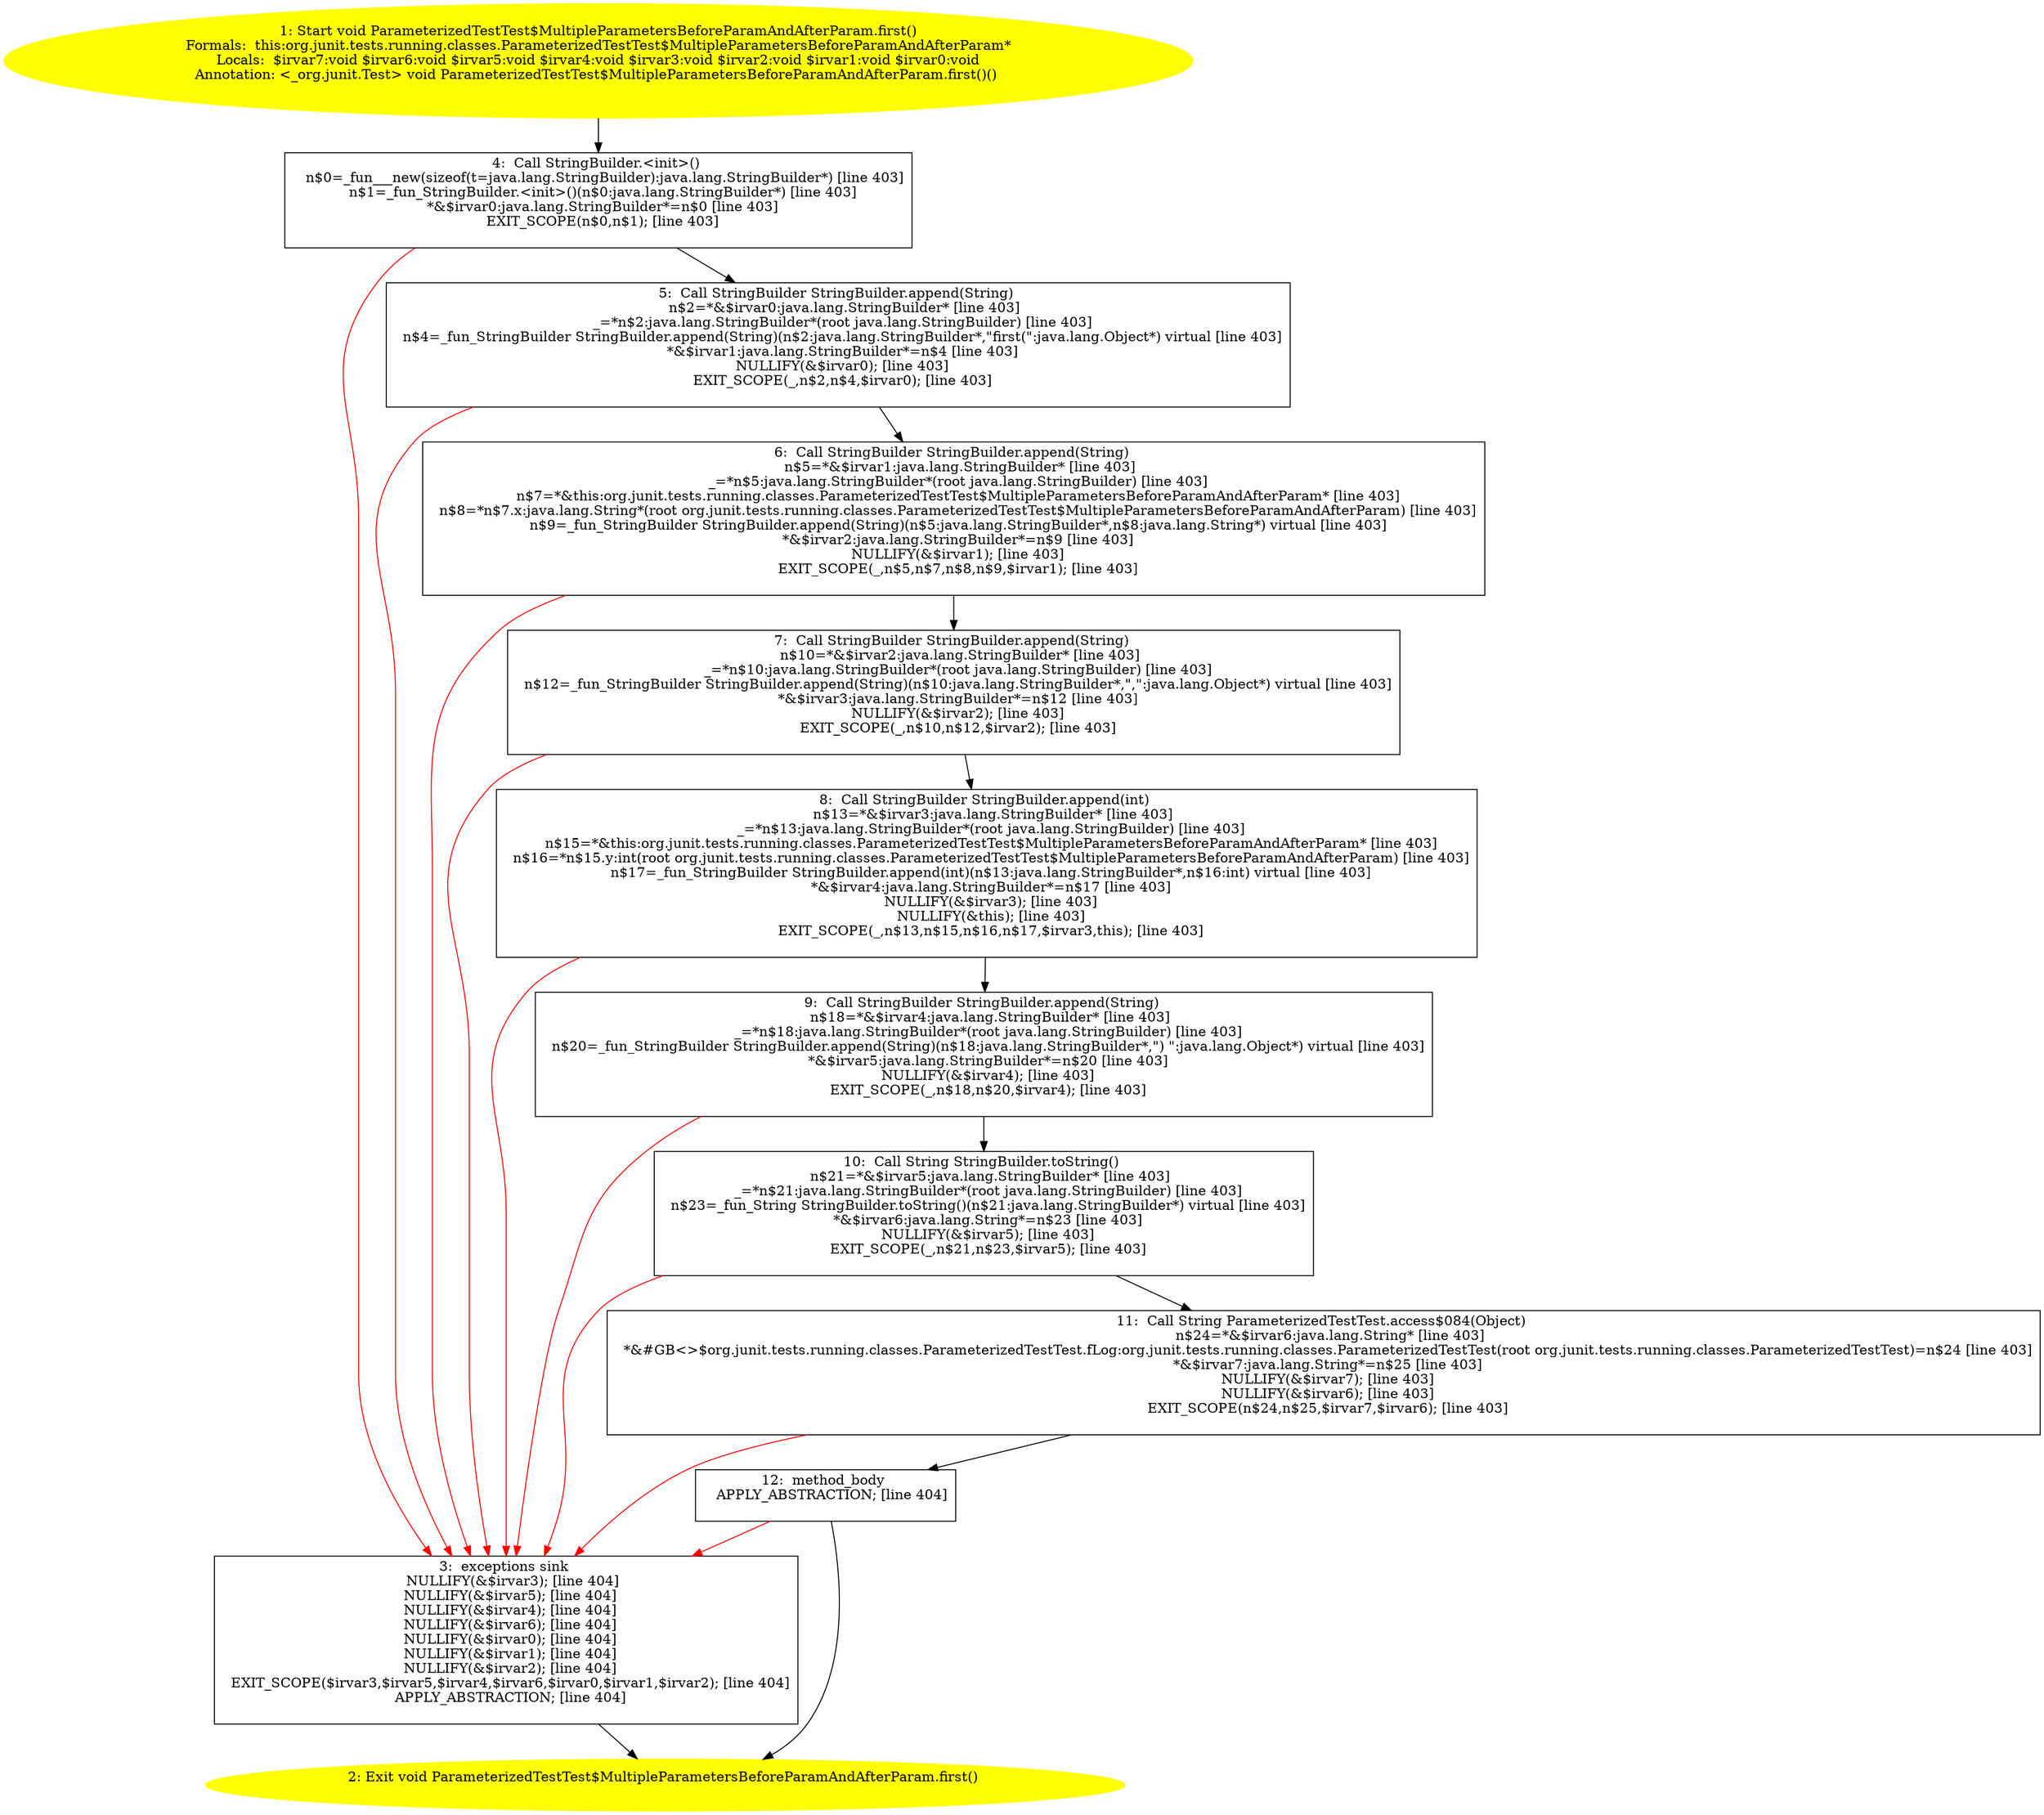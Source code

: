 /* @generated */
digraph cfg {
"org.junit.tests.running.classes.ParameterizedTestTest$MultipleParametersBeforeParamAndAfterParam.fir.08a3e8c5e93c075db4b4b538aeabcb5e_1" [label="1: Start void ParameterizedTestTest$MultipleParametersBeforeParamAndAfterParam.first()\nFormals:  this:org.junit.tests.running.classes.ParameterizedTestTest$MultipleParametersBeforeParamAndAfterParam*\nLocals:  $irvar7:void $irvar6:void $irvar5:void $irvar4:void $irvar3:void $irvar2:void $irvar1:void $irvar0:void\nAnnotation: <_org.junit.Test> void ParameterizedTestTest$MultipleParametersBeforeParamAndAfterParam.first()() \n  " color=yellow style=filled]
	

	 "org.junit.tests.running.classes.ParameterizedTestTest$MultipleParametersBeforeParamAndAfterParam.fir.08a3e8c5e93c075db4b4b538aeabcb5e_1" -> "org.junit.tests.running.classes.ParameterizedTestTest$MultipleParametersBeforeParamAndAfterParam.fir.08a3e8c5e93c075db4b4b538aeabcb5e_4" ;
"org.junit.tests.running.classes.ParameterizedTestTest$MultipleParametersBeforeParamAndAfterParam.fir.08a3e8c5e93c075db4b4b538aeabcb5e_2" [label="2: Exit void ParameterizedTestTest$MultipleParametersBeforeParamAndAfterParam.first() \n  " color=yellow style=filled]
	

"org.junit.tests.running.classes.ParameterizedTestTest$MultipleParametersBeforeParamAndAfterParam.fir.08a3e8c5e93c075db4b4b538aeabcb5e_3" [label="3:  exceptions sink \n   NULLIFY(&$irvar3); [line 404]\n  NULLIFY(&$irvar5); [line 404]\n  NULLIFY(&$irvar4); [line 404]\n  NULLIFY(&$irvar6); [line 404]\n  NULLIFY(&$irvar0); [line 404]\n  NULLIFY(&$irvar1); [line 404]\n  NULLIFY(&$irvar2); [line 404]\n  EXIT_SCOPE($irvar3,$irvar5,$irvar4,$irvar6,$irvar0,$irvar1,$irvar2); [line 404]\n  APPLY_ABSTRACTION; [line 404]\n " shape="box"]
	

	 "org.junit.tests.running.classes.ParameterizedTestTest$MultipleParametersBeforeParamAndAfterParam.fir.08a3e8c5e93c075db4b4b538aeabcb5e_3" -> "org.junit.tests.running.classes.ParameterizedTestTest$MultipleParametersBeforeParamAndAfterParam.fir.08a3e8c5e93c075db4b4b538aeabcb5e_2" ;
"org.junit.tests.running.classes.ParameterizedTestTest$MultipleParametersBeforeParamAndAfterParam.fir.08a3e8c5e93c075db4b4b538aeabcb5e_4" [label="4:  Call StringBuilder.<init>() \n   n$0=_fun___new(sizeof(t=java.lang.StringBuilder):java.lang.StringBuilder*) [line 403]\n  n$1=_fun_StringBuilder.<init>()(n$0:java.lang.StringBuilder*) [line 403]\n  *&$irvar0:java.lang.StringBuilder*=n$0 [line 403]\n  EXIT_SCOPE(n$0,n$1); [line 403]\n " shape="box"]
	

	 "org.junit.tests.running.classes.ParameterizedTestTest$MultipleParametersBeforeParamAndAfterParam.fir.08a3e8c5e93c075db4b4b538aeabcb5e_4" -> "org.junit.tests.running.classes.ParameterizedTestTest$MultipleParametersBeforeParamAndAfterParam.fir.08a3e8c5e93c075db4b4b538aeabcb5e_5" ;
	 "org.junit.tests.running.classes.ParameterizedTestTest$MultipleParametersBeforeParamAndAfterParam.fir.08a3e8c5e93c075db4b4b538aeabcb5e_4" -> "org.junit.tests.running.classes.ParameterizedTestTest$MultipleParametersBeforeParamAndAfterParam.fir.08a3e8c5e93c075db4b4b538aeabcb5e_3" [color="red" ];
"org.junit.tests.running.classes.ParameterizedTestTest$MultipleParametersBeforeParamAndAfterParam.fir.08a3e8c5e93c075db4b4b538aeabcb5e_5" [label="5:  Call StringBuilder StringBuilder.append(String) \n   n$2=*&$irvar0:java.lang.StringBuilder* [line 403]\n  _=*n$2:java.lang.StringBuilder*(root java.lang.StringBuilder) [line 403]\n  n$4=_fun_StringBuilder StringBuilder.append(String)(n$2:java.lang.StringBuilder*,\"first(\":java.lang.Object*) virtual [line 403]\n  *&$irvar1:java.lang.StringBuilder*=n$4 [line 403]\n  NULLIFY(&$irvar0); [line 403]\n  EXIT_SCOPE(_,n$2,n$4,$irvar0); [line 403]\n " shape="box"]
	

	 "org.junit.tests.running.classes.ParameterizedTestTest$MultipleParametersBeforeParamAndAfterParam.fir.08a3e8c5e93c075db4b4b538aeabcb5e_5" -> "org.junit.tests.running.classes.ParameterizedTestTest$MultipleParametersBeforeParamAndAfterParam.fir.08a3e8c5e93c075db4b4b538aeabcb5e_6" ;
	 "org.junit.tests.running.classes.ParameterizedTestTest$MultipleParametersBeforeParamAndAfterParam.fir.08a3e8c5e93c075db4b4b538aeabcb5e_5" -> "org.junit.tests.running.classes.ParameterizedTestTest$MultipleParametersBeforeParamAndAfterParam.fir.08a3e8c5e93c075db4b4b538aeabcb5e_3" [color="red" ];
"org.junit.tests.running.classes.ParameterizedTestTest$MultipleParametersBeforeParamAndAfterParam.fir.08a3e8c5e93c075db4b4b538aeabcb5e_6" [label="6:  Call StringBuilder StringBuilder.append(String) \n   n$5=*&$irvar1:java.lang.StringBuilder* [line 403]\n  _=*n$5:java.lang.StringBuilder*(root java.lang.StringBuilder) [line 403]\n  n$7=*&this:org.junit.tests.running.classes.ParameterizedTestTest$MultipleParametersBeforeParamAndAfterParam* [line 403]\n  n$8=*n$7.x:java.lang.String*(root org.junit.tests.running.classes.ParameterizedTestTest$MultipleParametersBeforeParamAndAfterParam) [line 403]\n  n$9=_fun_StringBuilder StringBuilder.append(String)(n$5:java.lang.StringBuilder*,n$8:java.lang.String*) virtual [line 403]\n  *&$irvar2:java.lang.StringBuilder*=n$9 [line 403]\n  NULLIFY(&$irvar1); [line 403]\n  EXIT_SCOPE(_,n$5,n$7,n$8,n$9,$irvar1); [line 403]\n " shape="box"]
	

	 "org.junit.tests.running.classes.ParameterizedTestTest$MultipleParametersBeforeParamAndAfterParam.fir.08a3e8c5e93c075db4b4b538aeabcb5e_6" -> "org.junit.tests.running.classes.ParameterizedTestTest$MultipleParametersBeforeParamAndAfterParam.fir.08a3e8c5e93c075db4b4b538aeabcb5e_7" ;
	 "org.junit.tests.running.classes.ParameterizedTestTest$MultipleParametersBeforeParamAndAfterParam.fir.08a3e8c5e93c075db4b4b538aeabcb5e_6" -> "org.junit.tests.running.classes.ParameterizedTestTest$MultipleParametersBeforeParamAndAfterParam.fir.08a3e8c5e93c075db4b4b538aeabcb5e_3" [color="red" ];
"org.junit.tests.running.classes.ParameterizedTestTest$MultipleParametersBeforeParamAndAfterParam.fir.08a3e8c5e93c075db4b4b538aeabcb5e_7" [label="7:  Call StringBuilder StringBuilder.append(String) \n   n$10=*&$irvar2:java.lang.StringBuilder* [line 403]\n  _=*n$10:java.lang.StringBuilder*(root java.lang.StringBuilder) [line 403]\n  n$12=_fun_StringBuilder StringBuilder.append(String)(n$10:java.lang.StringBuilder*,\",\":java.lang.Object*) virtual [line 403]\n  *&$irvar3:java.lang.StringBuilder*=n$12 [line 403]\n  NULLIFY(&$irvar2); [line 403]\n  EXIT_SCOPE(_,n$10,n$12,$irvar2); [line 403]\n " shape="box"]
	

	 "org.junit.tests.running.classes.ParameterizedTestTest$MultipleParametersBeforeParamAndAfterParam.fir.08a3e8c5e93c075db4b4b538aeabcb5e_7" -> "org.junit.tests.running.classes.ParameterizedTestTest$MultipleParametersBeforeParamAndAfterParam.fir.08a3e8c5e93c075db4b4b538aeabcb5e_8" ;
	 "org.junit.tests.running.classes.ParameterizedTestTest$MultipleParametersBeforeParamAndAfterParam.fir.08a3e8c5e93c075db4b4b538aeabcb5e_7" -> "org.junit.tests.running.classes.ParameterizedTestTest$MultipleParametersBeforeParamAndAfterParam.fir.08a3e8c5e93c075db4b4b538aeabcb5e_3" [color="red" ];
"org.junit.tests.running.classes.ParameterizedTestTest$MultipleParametersBeforeParamAndAfterParam.fir.08a3e8c5e93c075db4b4b538aeabcb5e_8" [label="8:  Call StringBuilder StringBuilder.append(int) \n   n$13=*&$irvar3:java.lang.StringBuilder* [line 403]\n  _=*n$13:java.lang.StringBuilder*(root java.lang.StringBuilder) [line 403]\n  n$15=*&this:org.junit.tests.running.classes.ParameterizedTestTest$MultipleParametersBeforeParamAndAfterParam* [line 403]\n  n$16=*n$15.y:int(root org.junit.tests.running.classes.ParameterizedTestTest$MultipleParametersBeforeParamAndAfterParam) [line 403]\n  n$17=_fun_StringBuilder StringBuilder.append(int)(n$13:java.lang.StringBuilder*,n$16:int) virtual [line 403]\n  *&$irvar4:java.lang.StringBuilder*=n$17 [line 403]\n  NULLIFY(&$irvar3); [line 403]\n  NULLIFY(&this); [line 403]\n  EXIT_SCOPE(_,n$13,n$15,n$16,n$17,$irvar3,this); [line 403]\n " shape="box"]
	

	 "org.junit.tests.running.classes.ParameterizedTestTest$MultipleParametersBeforeParamAndAfterParam.fir.08a3e8c5e93c075db4b4b538aeabcb5e_8" -> "org.junit.tests.running.classes.ParameterizedTestTest$MultipleParametersBeforeParamAndAfterParam.fir.08a3e8c5e93c075db4b4b538aeabcb5e_9" ;
	 "org.junit.tests.running.classes.ParameterizedTestTest$MultipleParametersBeforeParamAndAfterParam.fir.08a3e8c5e93c075db4b4b538aeabcb5e_8" -> "org.junit.tests.running.classes.ParameterizedTestTest$MultipleParametersBeforeParamAndAfterParam.fir.08a3e8c5e93c075db4b4b538aeabcb5e_3" [color="red" ];
"org.junit.tests.running.classes.ParameterizedTestTest$MultipleParametersBeforeParamAndAfterParam.fir.08a3e8c5e93c075db4b4b538aeabcb5e_9" [label="9:  Call StringBuilder StringBuilder.append(String) \n   n$18=*&$irvar4:java.lang.StringBuilder* [line 403]\n  _=*n$18:java.lang.StringBuilder*(root java.lang.StringBuilder) [line 403]\n  n$20=_fun_StringBuilder StringBuilder.append(String)(n$18:java.lang.StringBuilder*,\") \":java.lang.Object*) virtual [line 403]\n  *&$irvar5:java.lang.StringBuilder*=n$20 [line 403]\n  NULLIFY(&$irvar4); [line 403]\n  EXIT_SCOPE(_,n$18,n$20,$irvar4); [line 403]\n " shape="box"]
	

	 "org.junit.tests.running.classes.ParameterizedTestTest$MultipleParametersBeforeParamAndAfterParam.fir.08a3e8c5e93c075db4b4b538aeabcb5e_9" -> "org.junit.tests.running.classes.ParameterizedTestTest$MultipleParametersBeforeParamAndAfterParam.fir.08a3e8c5e93c075db4b4b538aeabcb5e_10" ;
	 "org.junit.tests.running.classes.ParameterizedTestTest$MultipleParametersBeforeParamAndAfterParam.fir.08a3e8c5e93c075db4b4b538aeabcb5e_9" -> "org.junit.tests.running.classes.ParameterizedTestTest$MultipleParametersBeforeParamAndAfterParam.fir.08a3e8c5e93c075db4b4b538aeabcb5e_3" [color="red" ];
"org.junit.tests.running.classes.ParameterizedTestTest$MultipleParametersBeforeParamAndAfterParam.fir.08a3e8c5e93c075db4b4b538aeabcb5e_10" [label="10:  Call String StringBuilder.toString() \n   n$21=*&$irvar5:java.lang.StringBuilder* [line 403]\n  _=*n$21:java.lang.StringBuilder*(root java.lang.StringBuilder) [line 403]\n  n$23=_fun_String StringBuilder.toString()(n$21:java.lang.StringBuilder*) virtual [line 403]\n  *&$irvar6:java.lang.String*=n$23 [line 403]\n  NULLIFY(&$irvar5); [line 403]\n  EXIT_SCOPE(_,n$21,n$23,$irvar5); [line 403]\n " shape="box"]
	

	 "org.junit.tests.running.classes.ParameterizedTestTest$MultipleParametersBeforeParamAndAfterParam.fir.08a3e8c5e93c075db4b4b538aeabcb5e_10" -> "org.junit.tests.running.classes.ParameterizedTestTest$MultipleParametersBeforeParamAndAfterParam.fir.08a3e8c5e93c075db4b4b538aeabcb5e_11" ;
	 "org.junit.tests.running.classes.ParameterizedTestTest$MultipleParametersBeforeParamAndAfterParam.fir.08a3e8c5e93c075db4b4b538aeabcb5e_10" -> "org.junit.tests.running.classes.ParameterizedTestTest$MultipleParametersBeforeParamAndAfterParam.fir.08a3e8c5e93c075db4b4b538aeabcb5e_3" [color="red" ];
"org.junit.tests.running.classes.ParameterizedTestTest$MultipleParametersBeforeParamAndAfterParam.fir.08a3e8c5e93c075db4b4b538aeabcb5e_11" [label="11:  Call String ParameterizedTestTest.access$084(Object) \n   n$24=*&$irvar6:java.lang.String* [line 403]\n  *&#GB<>$org.junit.tests.running.classes.ParameterizedTestTest.fLog:org.junit.tests.running.classes.ParameterizedTestTest(root org.junit.tests.running.classes.ParameterizedTestTest)=n$24 [line 403]\n  *&$irvar7:java.lang.String*=n$25 [line 403]\n  NULLIFY(&$irvar7); [line 403]\n  NULLIFY(&$irvar6); [line 403]\n  EXIT_SCOPE(n$24,n$25,$irvar7,$irvar6); [line 403]\n " shape="box"]
	

	 "org.junit.tests.running.classes.ParameterizedTestTest$MultipleParametersBeforeParamAndAfterParam.fir.08a3e8c5e93c075db4b4b538aeabcb5e_11" -> "org.junit.tests.running.classes.ParameterizedTestTest$MultipleParametersBeforeParamAndAfterParam.fir.08a3e8c5e93c075db4b4b538aeabcb5e_12" ;
	 "org.junit.tests.running.classes.ParameterizedTestTest$MultipleParametersBeforeParamAndAfterParam.fir.08a3e8c5e93c075db4b4b538aeabcb5e_11" -> "org.junit.tests.running.classes.ParameterizedTestTest$MultipleParametersBeforeParamAndAfterParam.fir.08a3e8c5e93c075db4b4b538aeabcb5e_3" [color="red" ];
"org.junit.tests.running.classes.ParameterizedTestTest$MultipleParametersBeforeParamAndAfterParam.fir.08a3e8c5e93c075db4b4b538aeabcb5e_12" [label="12:  method_body \n   APPLY_ABSTRACTION; [line 404]\n " shape="box"]
	

	 "org.junit.tests.running.classes.ParameterizedTestTest$MultipleParametersBeforeParamAndAfterParam.fir.08a3e8c5e93c075db4b4b538aeabcb5e_12" -> "org.junit.tests.running.classes.ParameterizedTestTest$MultipleParametersBeforeParamAndAfterParam.fir.08a3e8c5e93c075db4b4b538aeabcb5e_2" ;
	 "org.junit.tests.running.classes.ParameterizedTestTest$MultipleParametersBeforeParamAndAfterParam.fir.08a3e8c5e93c075db4b4b538aeabcb5e_12" -> "org.junit.tests.running.classes.ParameterizedTestTest$MultipleParametersBeforeParamAndAfterParam.fir.08a3e8c5e93c075db4b4b538aeabcb5e_3" [color="red" ];
}
